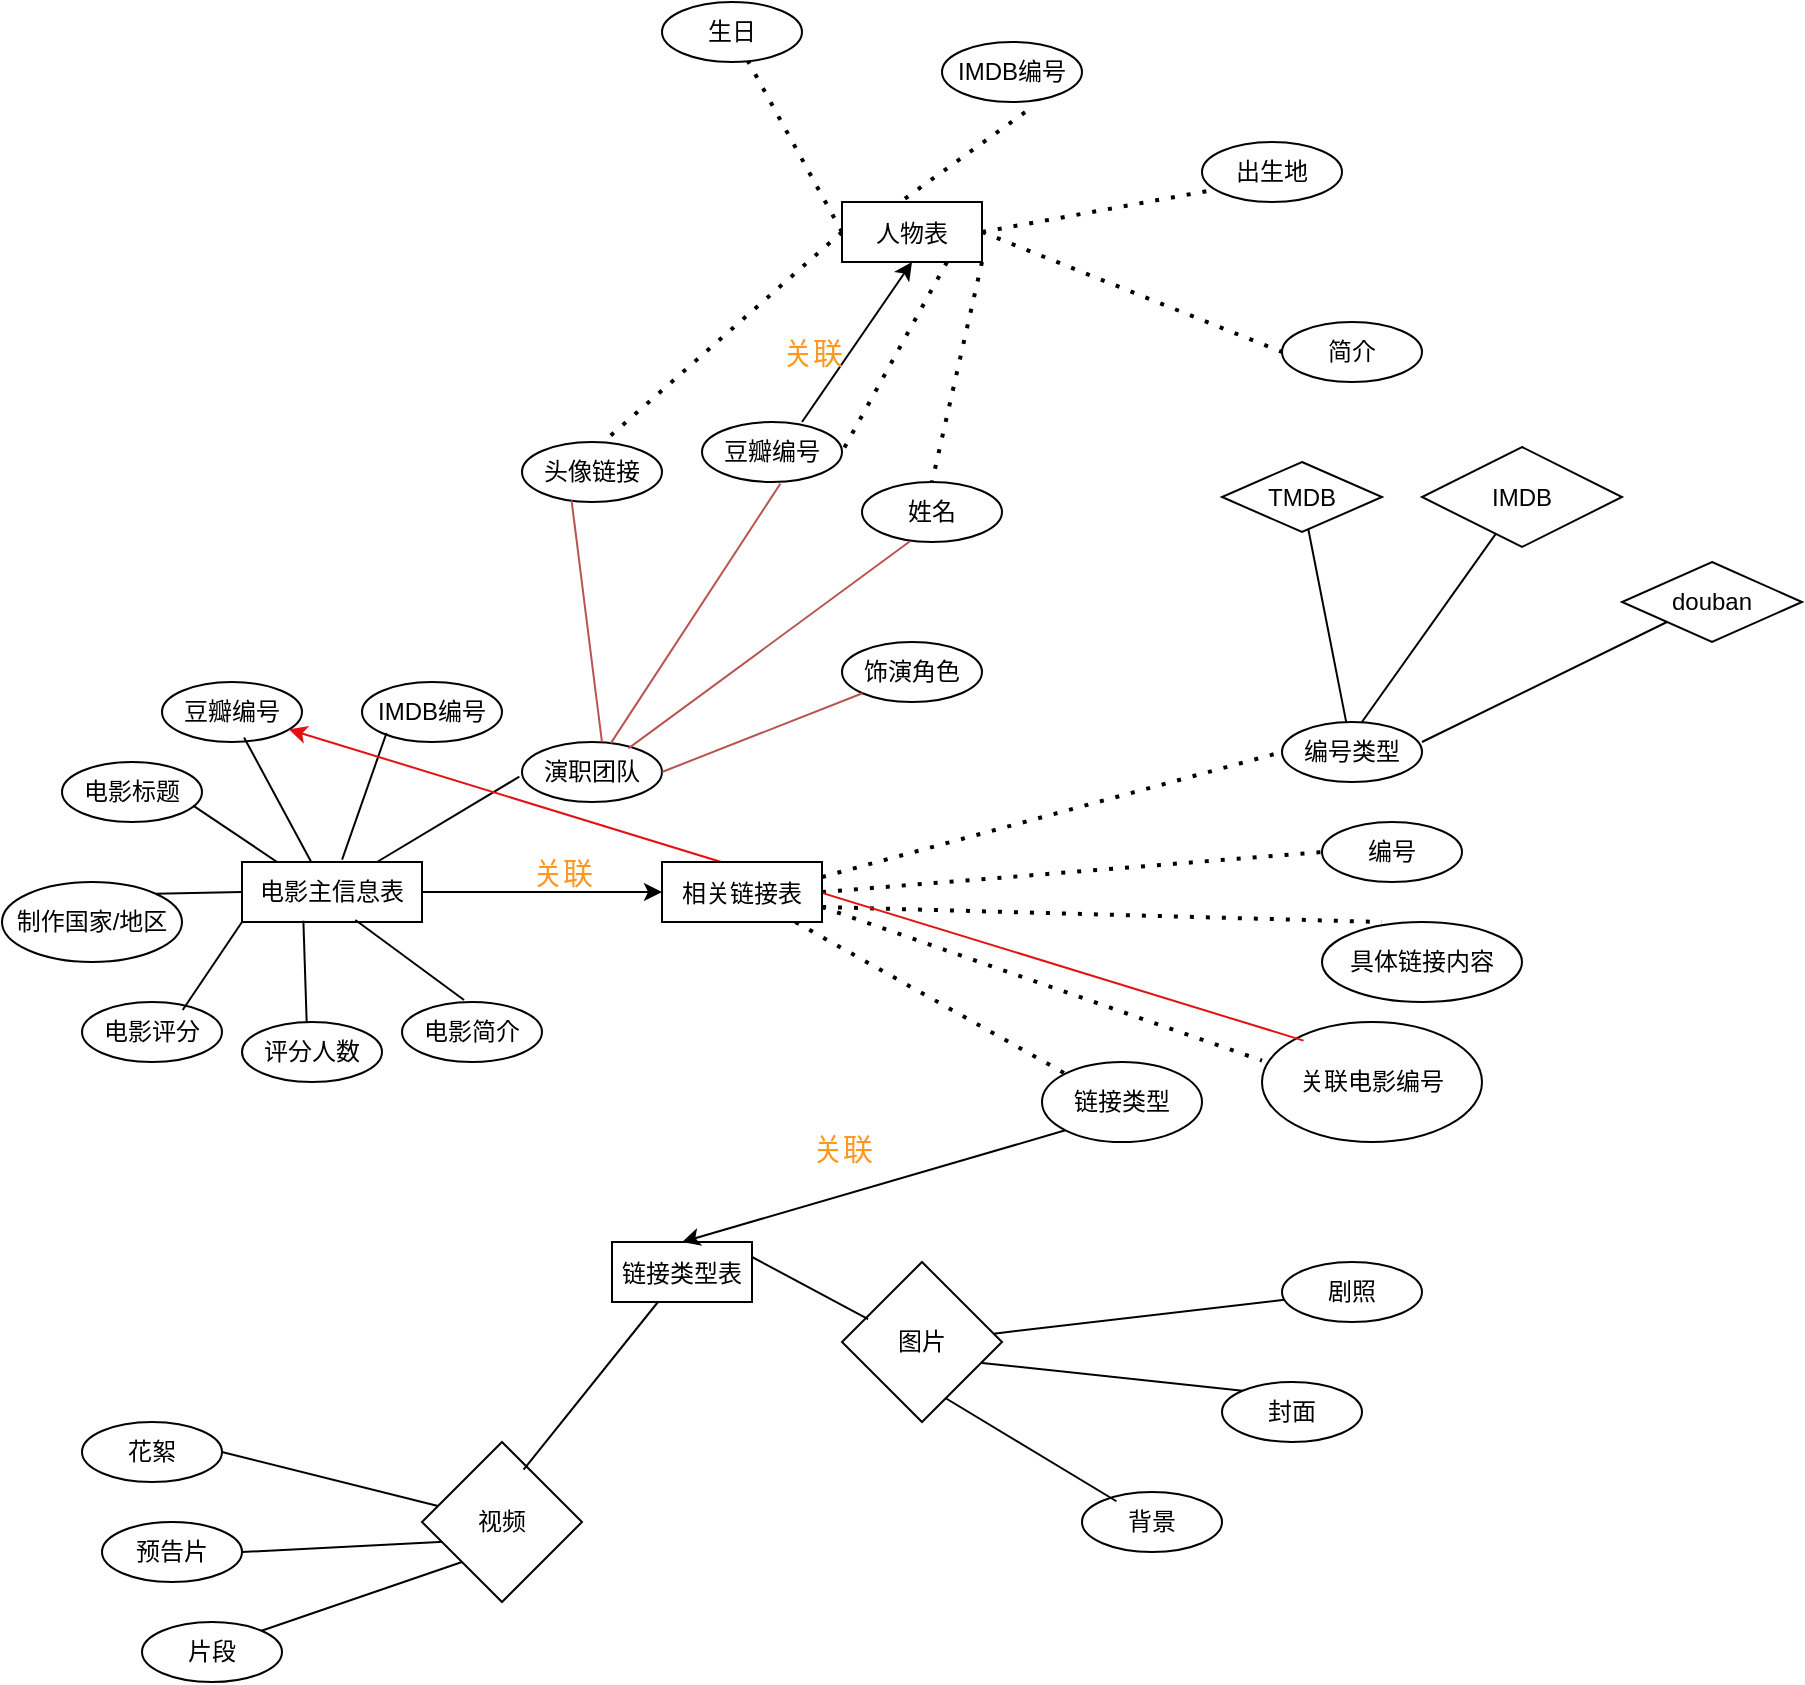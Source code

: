 <mxfile version="24.7.12">
  <diagram name="第 1 页" id="hKK6e3-bGi8DGC7JCKwZ">
    <mxGraphModel dx="683" dy="1955" grid="1" gridSize="10" guides="1" tooltips="1" connect="1" arrows="1" fold="1" page="1" pageScale="1" pageWidth="900" pageHeight="1600" math="0" shadow="0">
      <root>
        <mxCell id="0" />
        <mxCell id="1" parent="0" />
        <mxCell id="WwOy-W65AdmmbrhSYN2I-65" style="edgeStyle=orthogonalEdgeStyle;rounded=0;orthogonalLoop=1;jettySize=auto;html=1;entryX=0;entryY=0.5;entryDx=0;entryDy=0;fontFamily=Helvetica;fontSize=12;fontColor=default;" edge="1" parent="1" source="WwOy-W65AdmmbrhSYN2I-1" target="WwOy-W65AdmmbrhSYN2I-11">
          <mxGeometry relative="1" as="geometry" />
        </mxCell>
        <mxCell id="WwOy-W65AdmmbrhSYN2I-1" value="电影主信息表" style="rounded=0;whiteSpace=wrap;html=1;" vertex="1" parent="1">
          <mxGeometry x="150" y="170" width="90" height="30" as="geometry" />
        </mxCell>
        <mxCell id="WwOy-W65AdmmbrhSYN2I-2" value="电影标题" style="ellipse;whiteSpace=wrap;html=1;" vertex="1" parent="1">
          <mxGeometry x="60" y="120" width="70" height="30" as="geometry" />
        </mxCell>
        <mxCell id="WwOy-W65AdmmbrhSYN2I-3" value="制作国家/地区" style="ellipse;whiteSpace=wrap;html=1;" vertex="1" parent="1">
          <mxGeometry x="30" y="180" width="90" height="40" as="geometry" />
        </mxCell>
        <mxCell id="WwOy-W65AdmmbrhSYN2I-4" value="电影评分" style="ellipse;whiteSpace=wrap;html=1;" vertex="1" parent="1">
          <mxGeometry x="70" y="240" width="70" height="30" as="geometry" />
        </mxCell>
        <mxCell id="WwOy-W65AdmmbrhSYN2I-5" value="评分人数" style="ellipse;whiteSpace=wrap;html=1;" vertex="1" parent="1">
          <mxGeometry x="150" y="250" width="70" height="30" as="geometry" />
        </mxCell>
        <mxCell id="WwOy-W65AdmmbrhSYN2I-6" value="电影简介" style="ellipse;whiteSpace=wrap;html=1;" vertex="1" parent="1">
          <mxGeometry x="230" y="240" width="70" height="30" as="geometry" />
        </mxCell>
        <mxCell id="WwOy-W65AdmmbrhSYN2I-7" value="豆瓣编号" style="ellipse;whiteSpace=wrap;html=1;" vertex="1" parent="1">
          <mxGeometry x="110" y="80" width="70" height="30" as="geometry" />
        </mxCell>
        <mxCell id="WwOy-W65AdmmbrhSYN2I-8" value="IMDB编号" style="ellipse;whiteSpace=wrap;html=1;" vertex="1" parent="1">
          <mxGeometry x="210" y="80" width="70" height="30" as="geometry" />
        </mxCell>
        <mxCell id="WwOy-W65AdmmbrhSYN2I-9" value="演职团队" style="ellipse;whiteSpace=wrap;html=1;" vertex="1" parent="1">
          <mxGeometry x="290" y="110" width="70" height="30" as="geometry" />
        </mxCell>
        <mxCell id="WwOy-W65AdmmbrhSYN2I-13" value="" style="endArrow=none;html=1;rounded=0;entryX=0.937;entryY=0.726;entryDx=0;entryDy=0;entryPerimeter=0;exitX=0.195;exitY=0;exitDx=0;exitDy=0;exitPerimeter=0;" edge="1" parent="1" source="WwOy-W65AdmmbrhSYN2I-1" target="WwOy-W65AdmmbrhSYN2I-2">
          <mxGeometry width="50" height="50" relative="1" as="geometry">
            <mxPoint x="90" y="200" as="sourcePoint" />
            <mxPoint x="140" y="150" as="targetPoint" />
          </mxGeometry>
        </mxCell>
        <mxCell id="WwOy-W65AdmmbrhSYN2I-14" value="" style="endArrow=none;html=1;rounded=0;entryX=0.586;entryY=0.924;entryDx=0;entryDy=0;entryPerimeter=0;exitX=0.386;exitY=0.007;exitDx=0;exitDy=0;exitPerimeter=0;" edge="1" parent="1" source="WwOy-W65AdmmbrhSYN2I-1" target="WwOy-W65AdmmbrhSYN2I-7">
          <mxGeometry width="50" height="50" relative="1" as="geometry">
            <mxPoint x="210" y="148" as="sourcePoint" />
            <mxPoint x="168" y="120" as="targetPoint" />
          </mxGeometry>
        </mxCell>
        <mxCell id="WwOy-W65AdmmbrhSYN2I-15" value="" style="endArrow=none;html=1;rounded=0;entryX=0.175;entryY=0.85;entryDx=0;entryDy=0;entryPerimeter=0;exitX=0.556;exitY=-0.039;exitDx=0;exitDy=0;exitPerimeter=0;" edge="1" parent="1" source="WwOy-W65AdmmbrhSYN2I-1" target="WwOy-W65AdmmbrhSYN2I-8">
          <mxGeometry width="50" height="50" relative="1" as="geometry">
            <mxPoint x="237" y="160" as="sourcePoint" />
            <mxPoint x="220" y="110" as="targetPoint" />
          </mxGeometry>
        </mxCell>
        <mxCell id="WwOy-W65AdmmbrhSYN2I-16" value="" style="endArrow=none;html=1;rounded=0;entryX=-0.019;entryY=0.578;entryDx=0;entryDy=0;entryPerimeter=0;exitX=0.75;exitY=0;exitDx=0;exitDy=0;" edge="1" parent="1" source="WwOy-W65AdmmbrhSYN2I-1" target="WwOy-W65AdmmbrhSYN2I-9">
          <mxGeometry width="50" height="50" relative="1" as="geometry">
            <mxPoint x="230" y="173" as="sourcePoint" />
            <mxPoint x="252" y="110" as="targetPoint" />
          </mxGeometry>
        </mxCell>
        <mxCell id="WwOy-W65AdmmbrhSYN2I-19" value="" style="endArrow=none;html=1;rounded=0;exitX=0.63;exitY=0.967;exitDx=0;exitDy=0;entryX=0.443;entryY=-0.033;entryDx=0;entryDy=0;entryPerimeter=0;exitPerimeter=0;" edge="1" parent="1" source="WwOy-W65AdmmbrhSYN2I-1" target="WwOy-W65AdmmbrhSYN2I-6">
          <mxGeometry width="50" height="50" relative="1" as="geometry">
            <mxPoint x="214" y="210" as="sourcePoint" />
            <mxPoint x="276" y="228" as="targetPoint" />
          </mxGeometry>
        </mxCell>
        <mxCell id="WwOy-W65AdmmbrhSYN2I-20" value="" style="endArrow=none;html=1;rounded=0;exitX=0.341;exitY=0.978;exitDx=0;exitDy=0;entryX=0.462;entryY=0;entryDx=0;entryDy=0;entryPerimeter=0;exitPerimeter=0;" edge="1" parent="1" source="WwOy-W65AdmmbrhSYN2I-1" target="WwOy-W65AdmmbrhSYN2I-5">
          <mxGeometry width="50" height="50" relative="1" as="geometry">
            <mxPoint x="168" y="205" as="sourcePoint" />
            <mxPoint x="222" y="245" as="targetPoint" />
          </mxGeometry>
        </mxCell>
        <mxCell id="WwOy-W65AdmmbrhSYN2I-21" value="" style="endArrow=none;html=1;rounded=0;exitX=0;exitY=1;exitDx=0;exitDy=0;entryX=0.719;entryY=0.133;entryDx=0;entryDy=0;entryPerimeter=0;" edge="1" parent="1" source="WwOy-W65AdmmbrhSYN2I-1" target="WwOy-W65AdmmbrhSYN2I-4">
          <mxGeometry width="50" height="50" relative="1" as="geometry">
            <mxPoint x="130" y="190" as="sourcePoint" />
            <mxPoint x="131" y="241" as="targetPoint" />
          </mxGeometry>
        </mxCell>
        <mxCell id="WwOy-W65AdmmbrhSYN2I-22" value="" style="endArrow=none;html=1;rounded=0;exitX=0;exitY=0.5;exitDx=0;exitDy=0;entryX=1;entryY=0;entryDx=0;entryDy=0;" edge="1" parent="1" source="WwOy-W65AdmmbrhSYN2I-1" target="WwOy-W65AdmmbrhSYN2I-3">
          <mxGeometry width="50" height="50" relative="1" as="geometry">
            <mxPoint x="140" y="163" as="sourcePoint" />
            <mxPoint x="110" y="207" as="targetPoint" />
          </mxGeometry>
        </mxCell>
        <mxCell id="WwOy-W65AdmmbrhSYN2I-23" value="豆瓣编号" style="ellipse;whiteSpace=wrap;html=1;" vertex="1" parent="1">
          <mxGeometry x="380" y="-50" width="70" height="30" as="geometry" />
        </mxCell>
        <mxCell id="WwOy-W65AdmmbrhSYN2I-24" value="编号类型" style="ellipse;whiteSpace=wrap;html=1;" vertex="1" parent="1">
          <mxGeometry x="670" y="100" width="70" height="30" as="geometry" />
        </mxCell>
        <mxCell id="WwOy-W65AdmmbrhSYN2I-25" value="饰演角色" style="ellipse;whiteSpace=wrap;html=1;" vertex="1" parent="1">
          <mxGeometry x="450" y="60" width="70" height="30" as="geometry" />
        </mxCell>
        <mxCell id="WwOy-W65AdmmbrhSYN2I-26" value="头像链接" style="ellipse;whiteSpace=wrap;html=1;" vertex="1" parent="1">
          <mxGeometry x="290" y="-40" width="70" height="30" as="geometry" />
        </mxCell>
        <mxCell id="WwOy-W65AdmmbrhSYN2I-28" value="姓名" style="ellipse;whiteSpace=wrap;html=1;" vertex="1" parent="1">
          <mxGeometry x="460" y="-20" width="70" height="30" as="geometry" />
        </mxCell>
        <mxCell id="WwOy-W65AdmmbrhSYN2I-33" value="编号" style="ellipse;whiteSpace=wrap;html=1;" vertex="1" parent="1">
          <mxGeometry x="690" y="150" width="70" height="30" as="geometry" />
        </mxCell>
        <mxCell id="WwOy-W65AdmmbrhSYN2I-34" value="花絮" style="ellipse;whiteSpace=wrap;html=1;" vertex="1" parent="1">
          <mxGeometry x="70" y="450" width="70" height="30" as="geometry" />
        </mxCell>
        <mxCell id="WwOy-W65AdmmbrhSYN2I-35" value="预告片" style="ellipse;whiteSpace=wrap;html=1;" vertex="1" parent="1">
          <mxGeometry x="80" y="500" width="70" height="30" as="geometry" />
        </mxCell>
        <mxCell id="WwOy-W65AdmmbrhSYN2I-36" value="片段" style="ellipse;whiteSpace=wrap;html=1;" vertex="1" parent="1">
          <mxGeometry x="100" y="550" width="70" height="30" as="geometry" />
        </mxCell>
        <mxCell id="WwOy-W65AdmmbrhSYN2I-37" value="" style="endArrow=none;dashed=1;html=1;dashPattern=1 3;strokeWidth=2;rounded=0;entryX=0;entryY=0.5;entryDx=0;entryDy=0;exitX=1;exitY=0.25;exitDx=0;exitDy=0;" edge="1" parent="1" source="WwOy-W65AdmmbrhSYN2I-11" target="WwOy-W65AdmmbrhSYN2I-24">
          <mxGeometry width="50" height="50" relative="1" as="geometry">
            <mxPoint x="370" y="129" as="sourcePoint" />
            <mxPoint x="635" y="83" as="targetPoint" />
          </mxGeometry>
        </mxCell>
        <mxCell id="WwOy-W65AdmmbrhSYN2I-38" value="" style="endArrow=none;dashed=1;html=1;dashPattern=1 3;strokeWidth=2;rounded=0;entryX=0;entryY=0.5;entryDx=0;entryDy=0;exitX=1;exitY=0.5;exitDx=0;exitDy=0;" edge="1" parent="1" source="WwOy-W65AdmmbrhSYN2I-11" target="WwOy-W65AdmmbrhSYN2I-33">
          <mxGeometry width="50" height="50" relative="1" as="geometry">
            <mxPoint x="400" y="178" as="sourcePoint" />
            <mxPoint x="682" y="150" as="targetPoint" />
          </mxGeometry>
        </mxCell>
        <mxCell id="WwOy-W65AdmmbrhSYN2I-39" value="" style="endArrow=none;dashed=1;html=1;dashPattern=1 3;strokeWidth=2;rounded=0;exitX=1;exitY=0.75;exitDx=0;exitDy=0;" edge="1" parent="1" source="WwOy-W65AdmmbrhSYN2I-11">
          <mxGeometry width="50" height="50" relative="1" as="geometry">
            <mxPoint x="400" y="185" as="sourcePoint" />
            <mxPoint x="720" y="200" as="targetPoint" />
          </mxGeometry>
        </mxCell>
        <mxCell id="WwOy-W65AdmmbrhSYN2I-41" value="" style="endArrow=none;dashed=1;html=1;dashPattern=1 3;strokeWidth=2;rounded=0;entryX=0;entryY=0;entryDx=0;entryDy=0;" edge="1" parent="1" source="WwOy-W65AdmmbrhSYN2I-11" target="WwOy-W65AdmmbrhSYN2I-92">
          <mxGeometry width="50" height="50" relative="1" as="geometry">
            <mxPoint x="390" y="187" as="sourcePoint" />
            <mxPoint x="540" y="280" as="targetPoint" />
          </mxGeometry>
        </mxCell>
        <mxCell id="WwOy-W65AdmmbrhSYN2I-42" value="具体链接内容" style="ellipse;whiteSpace=wrap;html=1;" vertex="1" parent="1">
          <mxGeometry x="690" y="200" width="100" height="40" as="geometry" />
        </mxCell>
        <mxCell id="WwOy-W65AdmmbrhSYN2I-43" value="链接类型表" style="%3CmxGraphModel%3E%3Croot%3E%3CmxCell%20id%3D%220%22%2F%3E%3CmxCell%20id%3D%221%22%20parent%3D%220%22%2F%3E%3CmxCell%20id%3D%222%22%20value%3D%22%22%20style%3D%22endArrow%3Dnone%3Bhtml%3D1%3Brounded%3D0%3BentryX%3D-0.019%3BentryY%3D0.578%3BentryDx%3D0%3BentryDy%3D0%3BentryPerimeter%3D0%3BexitX%3D0.75%3BexitY%3D0%3BexitDx%3D0%3BexitDy%3D0%3B%22%20edge%3D%221%22%20parent%3D%221%22%3E%3CmxGeometry%20width%3D%2250%22%20height%3D%2250%22%20relative%3D%221%22%20as%3D%22geometry%22%3E%3CmxPoint%20x%3D%22218%22%20y%3D%22170%22%20as%3D%22sourcePoint%22%2F%3E%3CmxPoint%20x%3D%22289%22%20y%3D%22127%22%20as%3D%22targetPoint%22%2F%3E%3C%2FmxGeometry%3E%3C%2FmxCell%3E%3C%2Froot%3E%3C%2FmxGraphModel%3E" vertex="1" parent="1">
          <mxGeometry x="335" y="360" width="70" height="30" as="geometry" />
        </mxCell>
        <mxCell id="WwOy-W65AdmmbrhSYN2I-44" value="关联电影编号" style="ellipse;whiteSpace=wrap;html=1;" vertex="1" parent="1">
          <mxGeometry x="660" y="250" width="110" height="60" as="geometry" />
        </mxCell>
        <mxCell id="WwOy-W65AdmmbrhSYN2I-46" value="" style="endArrow=none;dashed=1;html=1;dashPattern=1 3;strokeWidth=2;rounded=0;entryX=0;entryY=0.322;entryDx=0;entryDy=0;exitX=1;exitY=0.75;exitDx=0;exitDy=0;entryPerimeter=0;" edge="1" parent="1" source="WwOy-W65AdmmbrhSYN2I-11" target="WwOy-W65AdmmbrhSYN2I-44">
          <mxGeometry width="50" height="50" relative="1" as="geometry">
            <mxPoint x="400" y="197" as="sourcePoint" />
            <mxPoint x="720" y="244" as="targetPoint" />
          </mxGeometry>
        </mxCell>
        <mxCell id="WwOy-W65AdmmbrhSYN2I-47" value="封面" style="ellipse;whiteSpace=wrap;html=1;" vertex="1" parent="1">
          <mxGeometry x="640" y="430" width="70" height="30" as="geometry" />
        </mxCell>
        <mxCell id="WwOy-W65AdmmbrhSYN2I-48" value="背景" style="ellipse;whiteSpace=wrap;html=1;" vertex="1" parent="1">
          <mxGeometry x="570" y="485" width="70" height="30" as="geometry" />
        </mxCell>
        <mxCell id="WwOy-W65AdmmbrhSYN2I-49" value="剧照" style="ellipse;whiteSpace=wrap;html=1;" vertex="1" parent="1">
          <mxGeometry x="670" y="370" width="70" height="30" as="geometry" />
        </mxCell>
        <mxCell id="WwOy-W65AdmmbrhSYN2I-50" value="" style="endArrow=none;html=1;rounded=0;fontFamily=Helvetica;fontSize=12;fontColor=default;exitX=1;exitY=0.5;exitDx=0;exitDy=0;" edge="1" parent="1" source="WwOy-W65AdmmbrhSYN2I-34" target="WwOy-W65AdmmbrhSYN2I-54">
          <mxGeometry width="50" height="50" relative="1" as="geometry">
            <mxPoint x="210" y="390" as="sourcePoint" />
            <mxPoint x="260" y="340" as="targetPoint" />
          </mxGeometry>
        </mxCell>
        <mxCell id="WwOy-W65AdmmbrhSYN2I-51" value="" style="endArrow=none;html=1;rounded=0;fontFamily=Helvetica;fontSize=12;fontColor=default;entryX=0.138;entryY=0.623;entryDx=0;entryDy=0;entryPerimeter=0;exitX=1;exitY=0.5;exitDx=0;exitDy=0;" edge="1" parent="1" source="WwOy-W65AdmmbrhSYN2I-35" target="WwOy-W65AdmmbrhSYN2I-54">
          <mxGeometry width="50" height="50" relative="1" as="geometry">
            <mxPoint x="140" y="510" as="sourcePoint" />
            <mxPoint x="350" y="365" as="targetPoint" />
          </mxGeometry>
        </mxCell>
        <mxCell id="WwOy-W65AdmmbrhSYN2I-52" value="图片&lt;span style=&quot;color: rgba(0, 0, 0, 0); font-family: monospace; font-size: 0px; text-align: start; text-wrap: nowrap;&quot;&gt;%3CmxGraphModel%3E%3Croot%3E%3CmxCell%20id%3D%220%22%2F%3E%3CmxCell%20id%3D%221%22%20parent%3D%220%22%2F%3E%3CmxCell%20id%3D%222%22%20value%3D%22%22%20style%3D%22endArrow%3Dnone%3Bhtml%3D1%3Brounded%3D0%3BfontFamily%3DHelvetica%3BfontSize%3D12%3BfontColor%3Ddefault%3BentryX%3D0%3BentryY%3D0.5%3BentryDx%3D0%3BentryDy%3D0%3BexitX%3D0.655%3BexitY%3D0.072%3BexitDx%3D0%3BexitDy%3D0%3BexitPerimeter%3D0%3B%22%20edge%3D%221%22%20parent%3D%221%22%3E%3CmxGeometry%20width%3D%2250%22%20height%3D%2250%22%20relative%3D%221%22%20as%3D%22geometry%22%3E%3CmxPoint%20x%3D%22186%22%20y%3D%22412%22%20as%3D%22sourcePoint%22%2F%3E%3CmxPoint%20x%3D%22340%22%20y%3D%22355%22%20as%3D%22targetPoint%22%2F%3E%3C%2FmxGeometry%3E%3C%2FmxCell%3E%3C%2Froot%3E%3C%2FmxGraphModel%3E&lt;/span&gt;" style="rhombus;whiteSpace=wrap;html=1;strokeColor=default;align=center;verticalAlign=middle;fontFamily=Helvetica;fontSize=12;fontColor=default;fillColor=default;" vertex="1" parent="1">
          <mxGeometry x="450" y="370" width="80" height="80" as="geometry" />
        </mxCell>
        <mxCell id="WwOy-W65AdmmbrhSYN2I-54" value="视频" style="rhombus;whiteSpace=wrap;html=1;strokeColor=default;align=center;verticalAlign=middle;fontFamily=Helvetica;fontSize=12;fontColor=default;fillColor=default;" vertex="1" parent="1">
          <mxGeometry x="240" y="460" width="80" height="80" as="geometry" />
        </mxCell>
        <mxCell id="WwOy-W65AdmmbrhSYN2I-56" value="" style="endArrow=none;html=1;rounded=0;fontFamily=Helvetica;fontSize=12;fontColor=default;entryX=1;entryY=0.25;entryDx=0;entryDy=0;exitX=0.163;exitY=0.357;exitDx=0;exitDy=0;exitPerimeter=0;" edge="1" parent="1" source="WwOy-W65AdmmbrhSYN2I-52" target="WwOy-W65AdmmbrhSYN2I-43">
          <mxGeometry width="50" height="50" relative="1" as="geometry">
            <mxPoint x="276" y="443" as="sourcePoint" />
            <mxPoint x="382" y="381" as="targetPoint" />
          </mxGeometry>
        </mxCell>
        <mxCell id="WwOy-W65AdmmbrhSYN2I-57" value="" style="endArrow=none;html=1;rounded=0;fontFamily=Helvetica;fontSize=12;fontColor=default;exitX=0.635;exitY=0.173;exitDx=0;exitDy=0;exitPerimeter=0;" edge="1" parent="1" source="WwOy-W65AdmmbrhSYN2I-54" target="WwOy-W65AdmmbrhSYN2I-43">
          <mxGeometry width="50" height="50" relative="1" as="geometry">
            <mxPoint x="290" y="480" as="sourcePoint" />
            <mxPoint x="420" y="358" as="targetPoint" />
          </mxGeometry>
        </mxCell>
        <mxCell id="WwOy-W65AdmmbrhSYN2I-59" value="" style="endArrow=none;html=1;rounded=0;fontFamily=Helvetica;fontSize=12;fontColor=default;entryX=0;entryY=1;entryDx=0;entryDy=0;exitX=1;exitY=0;exitDx=0;exitDy=0;" edge="1" parent="1" source="WwOy-W65AdmmbrhSYN2I-36" target="WwOy-W65AdmmbrhSYN2I-54">
          <mxGeometry width="50" height="50" relative="1" as="geometry">
            <mxPoint x="150" y="520" as="sourcePoint" />
            <mxPoint x="268" y="497" as="targetPoint" />
          </mxGeometry>
        </mxCell>
        <mxCell id="WwOy-W65AdmmbrhSYN2I-61" value="" style="endArrow=none;html=1;rounded=0;fontFamily=Helvetica;fontSize=12;fontColor=default;" edge="1" parent="1" source="WwOy-W65AdmmbrhSYN2I-49" target="WwOy-W65AdmmbrhSYN2I-52">
          <mxGeometry width="50" height="50" relative="1" as="geometry">
            <mxPoint x="657" y="334" as="sourcePoint" />
            <mxPoint x="560" y="326" as="targetPoint" />
          </mxGeometry>
        </mxCell>
        <mxCell id="WwOy-W65AdmmbrhSYN2I-62" value="" style="endArrow=none;html=1;rounded=0;fontFamily=Helvetica;fontSize=12;fontColor=default;entryX=0.875;entryY=0.631;entryDx=0;entryDy=0;entryPerimeter=0;exitX=0;exitY=0;exitDx=0;exitDy=0;" edge="1" parent="1" source="WwOy-W65AdmmbrhSYN2I-47" target="WwOy-W65AdmmbrhSYN2I-52">
          <mxGeometry width="50" height="50" relative="1" as="geometry">
            <mxPoint x="670" y="335" as="sourcePoint" />
            <mxPoint x="570" y="336" as="targetPoint" />
          </mxGeometry>
        </mxCell>
        <mxCell id="WwOy-W65AdmmbrhSYN2I-63" value="" style="endArrow=none;html=1;rounded=0;fontFamily=Helvetica;fontSize=12;fontColor=default;entryX=0.646;entryY=0.85;entryDx=0;entryDy=0;entryPerimeter=0;exitX=0.246;exitY=0.154;exitDx=0;exitDy=0;exitPerimeter=0;" edge="1" parent="1" source="WwOy-W65AdmmbrhSYN2I-48" target="WwOy-W65AdmmbrhSYN2I-52">
          <mxGeometry width="50" height="50" relative="1" as="geometry">
            <mxPoint x="670" y="374" as="sourcePoint" />
            <mxPoint x="560" y="350" as="targetPoint" />
          </mxGeometry>
        </mxCell>
        <mxCell id="WwOy-W65AdmmbrhSYN2I-66" value="&lt;span style=&quot;color: rgb(255, 151, 33); font-size: 15px;&quot;&gt;关联&lt;/span&gt;" style="text;html=1;align=center;verticalAlign=middle;resizable=0;points=[];autosize=1;strokeColor=none;fillColor=none;fontFamily=Helvetica;fontSize=12;fontColor=default;" vertex="1" parent="1">
          <mxGeometry x="285" y="160" width="50" height="30" as="geometry" />
        </mxCell>
        <mxCell id="WwOy-W65AdmmbrhSYN2I-68" value="" style="endArrow=none;html=1;rounded=0;entryX=0;entryY=1;entryDx=0;entryDy=0;exitX=1;exitY=0.5;exitDx=0;exitDy=0;fillColor=#f8cecc;strokeColor=#b85450;" edge="1" parent="1" source="WwOy-W65AdmmbrhSYN2I-9" target="WwOy-W65AdmmbrhSYN2I-25">
          <mxGeometry width="50" height="50" relative="1" as="geometry">
            <mxPoint x="359" y="130" as="sourcePoint" />
            <mxPoint x="430" y="87" as="targetPoint" />
          </mxGeometry>
        </mxCell>
        <mxCell id="WwOy-W65AdmmbrhSYN2I-69" value="IMDB编号" style="ellipse;whiteSpace=wrap;html=1;" vertex="1" parent="1">
          <mxGeometry x="500" y="-240" width="70" height="30" as="geometry" />
        </mxCell>
        <mxCell id="WwOy-W65AdmmbrhSYN2I-70" value="生日" style="ellipse;whiteSpace=wrap;html=1;" vertex="1" parent="1">
          <mxGeometry x="360" y="-260" width="70" height="30" as="geometry" />
        </mxCell>
        <mxCell id="WwOy-W65AdmmbrhSYN2I-71" value="出生地" style="ellipse;whiteSpace=wrap;html=1;" vertex="1" parent="1">
          <mxGeometry x="630" y="-190" width="70" height="30" as="geometry" />
        </mxCell>
        <mxCell id="WwOy-W65AdmmbrhSYN2I-72" value="简介" style="ellipse;whiteSpace=wrap;html=1;" vertex="1" parent="1">
          <mxGeometry x="670" y="-100" width="70" height="30" as="geometry" />
        </mxCell>
        <mxCell id="WwOy-W65AdmmbrhSYN2I-79" value="" style="endArrow=none;dashed=1;html=1;dashPattern=1 3;strokeWidth=2;rounded=0;entryX=0;entryY=0.5;entryDx=0;entryDy=0;exitX=1;exitY=0.5;exitDx=0;exitDy=0;" edge="1" parent="1" source="WwOy-W65AdmmbrhSYN2I-64" target="WwOy-W65AdmmbrhSYN2I-72">
          <mxGeometry width="50" height="50" relative="1" as="geometry">
            <mxPoint x="390" y="208" as="sourcePoint" />
            <mxPoint x="508" y="106" as="targetPoint" />
          </mxGeometry>
        </mxCell>
        <mxCell id="WwOy-W65AdmmbrhSYN2I-80" value="" style="endArrow=none;dashed=1;html=1;dashPattern=1 3;strokeWidth=2;rounded=0;entryX=0.059;entryY=0.809;entryDx=0;entryDy=0;exitX=1;exitY=0.5;exitDx=0;exitDy=0;entryPerimeter=0;" edge="1" parent="1" source="WwOy-W65AdmmbrhSYN2I-64" target="WwOy-W65AdmmbrhSYN2I-71">
          <mxGeometry width="50" height="50" relative="1" as="geometry">
            <mxPoint x="400" y="218" as="sourcePoint" />
            <mxPoint x="518" y="116" as="targetPoint" />
          </mxGeometry>
        </mxCell>
        <mxCell id="WwOy-W65AdmmbrhSYN2I-82" value="" style="endArrow=none;dashed=1;html=1;dashPattern=1 3;strokeWidth=2;rounded=0;entryX=0.637;entryY=1.097;entryDx=0;entryDy=0;entryPerimeter=0;exitX=0.357;exitY=0.1;exitDx=0;exitDy=0;exitPerimeter=0;" edge="1" parent="1" source="WwOy-W65AdmmbrhSYN2I-64" target="WwOy-W65AdmmbrhSYN2I-69">
          <mxGeometry width="50" height="50" relative="1" as="geometry">
            <mxPoint x="350" y="190" as="sourcePoint" />
            <mxPoint x="335" y="90" as="targetPoint" />
          </mxGeometry>
        </mxCell>
        <mxCell id="WwOy-W65AdmmbrhSYN2I-83" value="" style="endArrow=none;dashed=1;html=1;dashPattern=1 3;strokeWidth=2;rounded=0;exitX=0;exitY=0.5;exitDx=0;exitDy=0;" edge="1" parent="1" source="WwOy-W65AdmmbrhSYN2I-64" target="WwOy-W65AdmmbrhSYN2I-70">
          <mxGeometry width="50" height="50" relative="1" as="geometry">
            <mxPoint x="260" y="207" as="sourcePoint" />
            <mxPoint x="190" y="100" as="targetPoint" />
          </mxGeometry>
        </mxCell>
        <mxCell id="WwOy-W65AdmmbrhSYN2I-85" value="" style="endArrow=none;html=1;rounded=0;fontFamily=Helvetica;fontSize=12;fontColor=default;entryX=0.354;entryY=0.973;entryDx=0;entryDy=0;entryPerimeter=0;exitX=0.571;exitY=0;exitDx=0;exitDy=0;exitPerimeter=0;fillColor=#f8cecc;strokeColor=#b85450;" edge="1" parent="1" source="WwOy-W65AdmmbrhSYN2I-9" target="WwOy-W65AdmmbrhSYN2I-26">
          <mxGeometry width="50" height="50" relative="1" as="geometry">
            <mxPoint x="300" as="sourcePoint" />
            <mxPoint x="350" y="-50" as="targetPoint" />
          </mxGeometry>
        </mxCell>
        <mxCell id="WwOy-W65AdmmbrhSYN2I-86" value="" style="endArrow=none;html=1;rounded=0;fontFamily=Helvetica;fontSize=12;fontColor=default;entryX=0.56;entryY=1.027;entryDx=0;entryDy=0;entryPerimeter=0;fillColor=#f8cecc;strokeColor=#b85450;" edge="1" parent="1" source="WwOy-W65AdmmbrhSYN2I-9" target="WwOy-W65AdmmbrhSYN2I-23">
          <mxGeometry width="50" height="50" relative="1" as="geometry">
            <mxPoint x="460" y="-20" as="sourcePoint" />
            <mxPoint x="510" y="-70" as="targetPoint" />
          </mxGeometry>
        </mxCell>
        <mxCell id="WwOy-W65AdmmbrhSYN2I-87" value="" style="endArrow=none;html=1;rounded=0;fontFamily=Helvetica;fontSize=12;fontColor=default;entryX=0.343;entryY=0.987;entryDx=0;entryDy=0;entryPerimeter=0;exitX=0.76;exitY=0.107;exitDx=0;exitDy=0;exitPerimeter=0;fillColor=#f8cecc;strokeColor=#b85450;" edge="1" parent="1" source="WwOy-W65AdmmbrhSYN2I-9" target="WwOy-W65AdmmbrhSYN2I-28">
          <mxGeometry width="50" height="50" relative="1" as="geometry">
            <mxPoint x="410" y="90" as="sourcePoint" />
            <mxPoint x="460" y="40" as="targetPoint" />
          </mxGeometry>
        </mxCell>
        <mxCell id="WwOy-W65AdmmbrhSYN2I-64" value="人物表" style="%3CmxGraphModel%3E%3Croot%3E%3CmxCell%20id%3D%220%22%2F%3E%3CmxCell%20id%3D%221%22%20parent%3D%220%22%2F%3E%3CmxCell%20id%3D%222%22%20value%3D%22%E7%9B%B8%E5%85%B3%E8%A7%86%E9%A2%91%E9%93%BE%E6%8E%A5%22%20style%3D%22ellipse%3BwhiteSpace%3Dwrap%3Bhtml%3D1%3B%22%20vertex%3D%221%22%20parent%3D%221%22%3E%3CmxGeometry%20x%3D%22310%22%20y%3D%22170%22%20width%3D%2280%22%20height%3D%2240%22%20as%3D%22geometry%22%2F%3E%3C%2FmxCell%3E%3C%2Froot%3E%3C%2FmxGraphModel%3E" vertex="1" parent="1">
          <mxGeometry x="450" y="-160" width="70" height="30" as="geometry" />
        </mxCell>
        <mxCell id="WwOy-W65AdmmbrhSYN2I-92" value="链接类型" style="ellipse;whiteSpace=wrap;html=1;" vertex="1" parent="1">
          <mxGeometry x="550" y="270" width="80" height="40" as="geometry" />
        </mxCell>
        <mxCell id="WwOy-W65AdmmbrhSYN2I-93" value="" style="endArrow=classic;html=1;rounded=0;fontFamily=Helvetica;fontSize=12;fontColor=default;entryX=0.5;entryY=0;entryDx=0;entryDy=0;exitX=0;exitY=1;exitDx=0;exitDy=0;" edge="1" parent="1" source="WwOy-W65AdmmbrhSYN2I-92" target="WwOy-W65AdmmbrhSYN2I-43">
          <mxGeometry width="50" height="50" relative="1" as="geometry">
            <mxPoint x="380" y="340" as="sourcePoint" />
            <mxPoint x="430" y="290" as="targetPoint" />
          </mxGeometry>
        </mxCell>
        <mxCell id="WwOy-W65AdmmbrhSYN2I-94" value="" style="endArrow=classic;html=1;rounded=0;fontFamily=Helvetica;fontSize=12;fontColor=default;entryX=0.5;entryY=1;entryDx=0;entryDy=0;" edge="1" parent="1" target="WwOy-W65AdmmbrhSYN2I-64">
          <mxGeometry width="50" height="50" relative="1" as="geometry">
            <mxPoint x="430" y="-50" as="sourcePoint" />
            <mxPoint x="420" y="-90" as="targetPoint" />
          </mxGeometry>
        </mxCell>
        <mxCell id="WwOy-W65AdmmbrhSYN2I-95" value="" style="endArrow=none;dashed=1;html=1;dashPattern=1 3;strokeWidth=2;rounded=0;exitX=0;exitY=0.5;exitDx=0;exitDy=0;entryX=0.614;entryY=-0.067;entryDx=0;entryDy=0;entryPerimeter=0;" edge="1" parent="1" source="WwOy-W65AdmmbrhSYN2I-64" target="WwOy-W65AdmmbrhSYN2I-26">
          <mxGeometry width="50" height="50" relative="1" as="geometry">
            <mxPoint x="460" y="-135" as="sourcePoint" />
            <mxPoint x="413" y="-220" as="targetPoint" />
          </mxGeometry>
        </mxCell>
        <mxCell id="WwOy-W65AdmmbrhSYN2I-96" value="" style="endArrow=none;dashed=1;html=1;dashPattern=1 3;strokeWidth=2;rounded=0;exitX=1;exitY=1;exitDx=0;exitDy=0;entryX=0.5;entryY=0;entryDx=0;entryDy=0;" edge="1" parent="1" source="WwOy-W65AdmmbrhSYN2I-64" target="WwOy-W65AdmmbrhSYN2I-28">
          <mxGeometry width="50" height="50" relative="1" as="geometry">
            <mxPoint x="460" y="-135" as="sourcePoint" />
            <mxPoint x="343" y="-32" as="targetPoint" />
          </mxGeometry>
        </mxCell>
        <mxCell id="WwOy-W65AdmmbrhSYN2I-98" value="" style="endArrow=none;dashed=1;html=1;dashPattern=1 3;strokeWidth=2;rounded=0;exitX=0.75;exitY=1;exitDx=0;exitDy=0;entryX=1;entryY=0.5;entryDx=0;entryDy=0;" edge="1" parent="1" source="WwOy-W65AdmmbrhSYN2I-64" target="WwOy-W65AdmmbrhSYN2I-23">
          <mxGeometry width="50" height="50" relative="1" as="geometry">
            <mxPoint x="530" y="-120" as="sourcePoint" />
            <mxPoint x="505" y="-10" as="targetPoint" />
          </mxGeometry>
        </mxCell>
        <mxCell id="WwOy-W65AdmmbrhSYN2I-99" value="IMDB" style="rhombus;whiteSpace=wrap;html=1;strokeColor=default;align=center;verticalAlign=middle;fontFamily=Helvetica;fontSize=12;fontColor=default;fillColor=default;" vertex="1" parent="1">
          <mxGeometry x="740" y="-37.5" width="100" height="50" as="geometry" />
        </mxCell>
        <mxCell id="WwOy-W65AdmmbrhSYN2I-100" value="douban" style="rhombus;whiteSpace=wrap;html=1;strokeColor=default;align=center;verticalAlign=middle;fontFamily=Helvetica;fontSize=12;fontColor=default;fillColor=default;" vertex="1" parent="1">
          <mxGeometry x="840" y="20" width="90" height="40" as="geometry" />
        </mxCell>
        <mxCell id="WwOy-W65AdmmbrhSYN2I-101" value="TMDB" style="rhombus;whiteSpace=wrap;html=1;strokeColor=default;align=center;verticalAlign=middle;fontFamily=Helvetica;fontSize=12;fontColor=default;fillColor=default;" vertex="1" parent="1">
          <mxGeometry x="640" y="-30" width="80" height="35" as="geometry" />
        </mxCell>
        <mxCell id="WwOy-W65AdmmbrhSYN2I-102" value="" style="endArrow=none;html=1;rounded=0;fontFamily=Helvetica;fontSize=12;fontColor=default;" edge="1" parent="1" source="WwOy-W65AdmmbrhSYN2I-24" target="WwOy-W65AdmmbrhSYN2I-101">
          <mxGeometry width="50" height="50" relative="1" as="geometry">
            <mxPoint x="660" y="80" as="sourcePoint" />
            <mxPoint x="710" y="30" as="targetPoint" />
          </mxGeometry>
        </mxCell>
        <mxCell id="WwOy-W65AdmmbrhSYN2I-103" value="" style="endArrow=none;html=1;rounded=0;fontFamily=Helvetica;fontSize=12;fontColor=default;exitX=0.571;exitY=0;exitDx=0;exitDy=0;exitPerimeter=0;" edge="1" parent="1" source="WwOy-W65AdmmbrhSYN2I-24" target="WwOy-W65AdmmbrhSYN2I-99">
          <mxGeometry width="50" height="50" relative="1" as="geometry">
            <mxPoint x="712" y="110" as="sourcePoint" />
            <mxPoint x="693" y="14" as="targetPoint" />
          </mxGeometry>
        </mxCell>
        <mxCell id="WwOy-W65AdmmbrhSYN2I-104" value="" style="endArrow=none;html=1;rounded=0;fontFamily=Helvetica;fontSize=12;fontColor=default;exitX=1;exitY=0.333;exitDx=0;exitDy=0;exitPerimeter=0;entryX=0;entryY=1;entryDx=0;entryDy=0;" edge="1" parent="1" source="WwOy-W65AdmmbrhSYN2I-24" target="WwOy-W65AdmmbrhSYN2I-100">
          <mxGeometry width="50" height="50" relative="1" as="geometry">
            <mxPoint x="720" y="110" as="sourcePoint" />
            <mxPoint x="787" y="16" as="targetPoint" />
          </mxGeometry>
        </mxCell>
        <mxCell id="WwOy-W65AdmmbrhSYN2I-106" value="&lt;font color=&quot;#ff9721&quot; style=&quot;font-size: 15px;&quot;&gt;关联&lt;/font&gt;" style="text;html=1;align=center;verticalAlign=middle;resizable=0;points=[];autosize=1;strokeColor=none;fillColor=none;fontFamily=Helvetica;fontSize=12;fontColor=default;" vertex="1" parent="1">
          <mxGeometry x="410" y="-100" width="50" height="30" as="geometry" />
        </mxCell>
        <mxCell id="WwOy-W65AdmmbrhSYN2I-107" value="&lt;span style=&quot;color: rgb(255, 151, 33); font-size: 15px;&quot;&gt;关联&lt;/span&gt;" style="text;html=1;align=center;verticalAlign=middle;resizable=0;points=[];autosize=1;strokeColor=none;fillColor=none;fontFamily=Helvetica;fontSize=12;fontColor=default;" vertex="1" parent="1">
          <mxGeometry x="425" y="298" width="50" height="30" as="geometry" />
        </mxCell>
        <mxCell id="WwOy-W65AdmmbrhSYN2I-109" value="" style="endArrow=classic;html=1;rounded=0;fontFamily=Helvetica;fontSize=12;fontColor=default;exitX=0.189;exitY=0.155;exitDx=0;exitDy=0;exitPerimeter=0;strokeColor=#e21212;" edge="1" parent="1" source="WwOy-W65AdmmbrhSYN2I-44" target="WwOy-W65AdmmbrhSYN2I-7">
          <mxGeometry width="50" height="50" relative="1" as="geometry">
            <mxPoint x="620" y="270" as="sourcePoint" />
            <mxPoint x="670" y="220" as="targetPoint" />
          </mxGeometry>
        </mxCell>
        <mxCell id="WwOy-W65AdmmbrhSYN2I-11" value="相关链接表" style="%3CmxGraphModel%3E%3Croot%3E%3CmxCell%20id%3D%220%22%2F%3E%3CmxCell%20id%3D%221%22%20parent%3D%220%22%2F%3E%3CmxCell%20id%3D%222%22%20value%3D%22%E7%9B%B8%E5%85%B3%E8%A7%86%E9%A2%91%E9%93%BE%E6%8E%A5%22%20style%3D%22ellipse%3BwhiteSpace%3Dwrap%3Bhtml%3D1%3B%22%20vertex%3D%221%22%20parent%3D%221%22%3E%3CmxGeometry%20x%3D%22310%22%20y%3D%22170%22%20width%3D%2280%22%20height%3D%2240%22%20as%3D%22geometry%22%2F%3E%3C%2FmxCell%3E%3C%2Froot%3E%3C%2FmxGraphModel%3E" vertex="1" parent="1">
          <mxGeometry x="360" y="170" width="80" height="30" as="geometry" />
        </mxCell>
      </root>
    </mxGraphModel>
  </diagram>
</mxfile>
